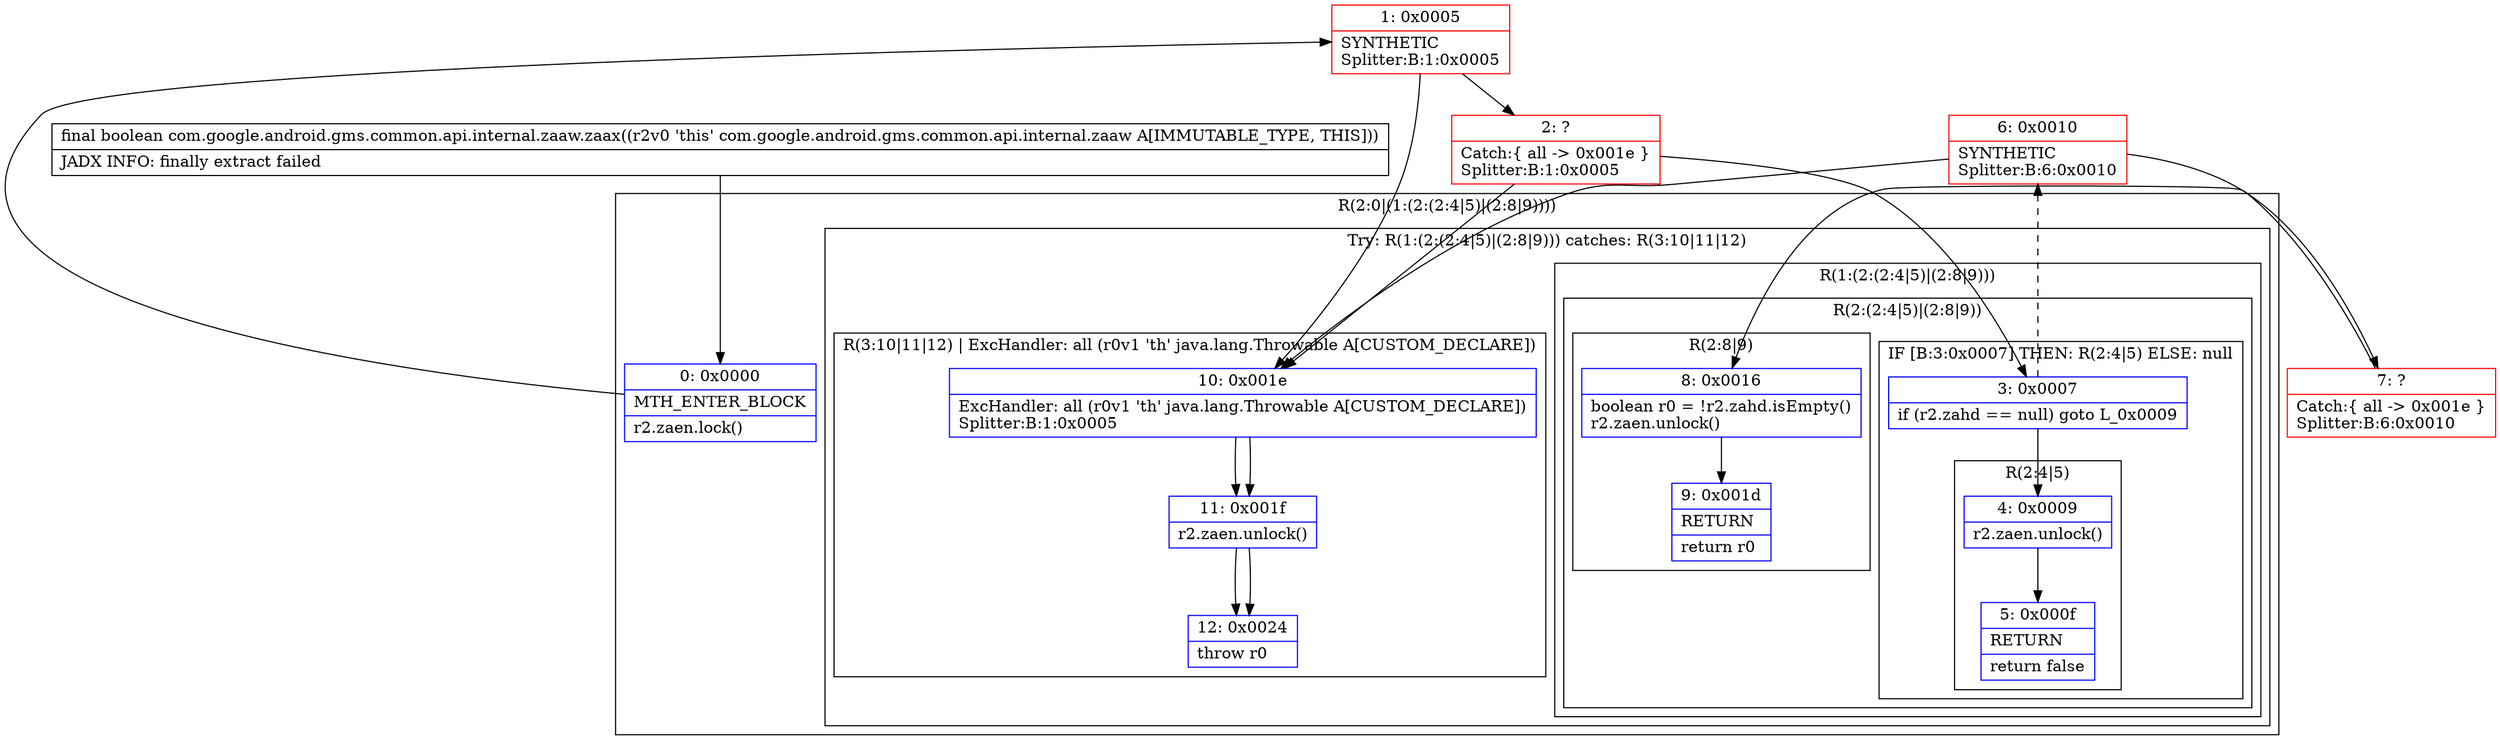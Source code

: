digraph "CFG forcom.google.android.gms.common.api.internal.zaaw.zaax()Z" {
subgraph cluster_Region_50019040 {
label = "R(2:0|(1:(2:(2:4|5)|(2:8|9))))";
node [shape=record,color=blue];
Node_0 [shape=record,label="{0\:\ 0x0000|MTH_ENTER_BLOCK\l|r2.zaen.lock()\l}"];
subgraph cluster_TryCatchRegion_1279353322 {
label = "Try: R(1:(2:(2:4|5)|(2:8|9))) catches: R(3:10|11|12)";
node [shape=record,color=blue];
subgraph cluster_Region_1649682866 {
label = "R(1:(2:(2:4|5)|(2:8|9)))";
node [shape=record,color=blue];
subgraph cluster_Region_760995277 {
label = "R(2:(2:4|5)|(2:8|9))";
node [shape=record,color=blue];
subgraph cluster_IfRegion_1982647996 {
label = "IF [B:3:0x0007] THEN: R(2:4|5) ELSE: null";
node [shape=record,color=blue];
Node_3 [shape=record,label="{3\:\ 0x0007|if (r2.zahd == null) goto L_0x0009\l}"];
subgraph cluster_Region_824557474 {
label = "R(2:4|5)";
node [shape=record,color=blue];
Node_4 [shape=record,label="{4\:\ 0x0009|r2.zaen.unlock()\l}"];
Node_5 [shape=record,label="{5\:\ 0x000f|RETURN\l|return false\l}"];
}
}
subgraph cluster_Region_1362009443 {
label = "R(2:8|9)";
node [shape=record,color=blue];
Node_8 [shape=record,label="{8\:\ 0x0016|boolean r0 = !r2.zahd.isEmpty()\lr2.zaen.unlock()\l}"];
Node_9 [shape=record,label="{9\:\ 0x001d|RETURN\l|return r0\l}"];
}
}
}
subgraph cluster_Region_1929320845 {
label = "R(3:10|11|12) | ExcHandler: all (r0v1 'th' java.lang.Throwable A[CUSTOM_DECLARE])\l";
node [shape=record,color=blue];
Node_10 [shape=record,label="{10\:\ 0x001e|ExcHandler: all (r0v1 'th' java.lang.Throwable A[CUSTOM_DECLARE])\lSplitter:B:1:0x0005\l}"];
Node_11 [shape=record,label="{11\:\ 0x001f|r2.zaen.unlock()\l}"];
Node_12 [shape=record,label="{12\:\ 0x0024|throw r0\l}"];
}
}
}
subgraph cluster_Region_1929320845 {
label = "R(3:10|11|12) | ExcHandler: all (r0v1 'th' java.lang.Throwable A[CUSTOM_DECLARE])\l";
node [shape=record,color=blue];
Node_10 [shape=record,label="{10\:\ 0x001e|ExcHandler: all (r0v1 'th' java.lang.Throwable A[CUSTOM_DECLARE])\lSplitter:B:1:0x0005\l}"];
Node_11 [shape=record,label="{11\:\ 0x001f|r2.zaen.unlock()\l}"];
Node_12 [shape=record,label="{12\:\ 0x0024|throw r0\l}"];
}
Node_1 [shape=record,color=red,label="{1\:\ 0x0005|SYNTHETIC\lSplitter:B:1:0x0005\l}"];
Node_2 [shape=record,color=red,label="{2\:\ ?|Catch:\{ all \-\> 0x001e \}\lSplitter:B:1:0x0005\l}"];
Node_6 [shape=record,color=red,label="{6\:\ 0x0010|SYNTHETIC\lSplitter:B:6:0x0010\l}"];
Node_7 [shape=record,color=red,label="{7\:\ ?|Catch:\{ all \-\> 0x001e \}\lSplitter:B:6:0x0010\l}"];
MethodNode[shape=record,label="{final boolean com.google.android.gms.common.api.internal.zaaw.zaax((r2v0 'this' com.google.android.gms.common.api.internal.zaaw A[IMMUTABLE_TYPE, THIS]))  | JADX INFO: finally extract failed\l}"];
MethodNode -> Node_0;
Node_0 -> Node_1;
Node_3 -> Node_4;
Node_3 -> Node_6[style=dashed];
Node_4 -> Node_5;
Node_8 -> Node_9;
Node_10 -> Node_11;
Node_11 -> Node_12;
Node_10 -> Node_11;
Node_11 -> Node_12;
Node_1 -> Node_2;
Node_1 -> Node_10;
Node_2 -> Node_3;
Node_2 -> Node_10;
Node_6 -> Node_7;
Node_6 -> Node_10;
Node_7 -> Node_8;
}

